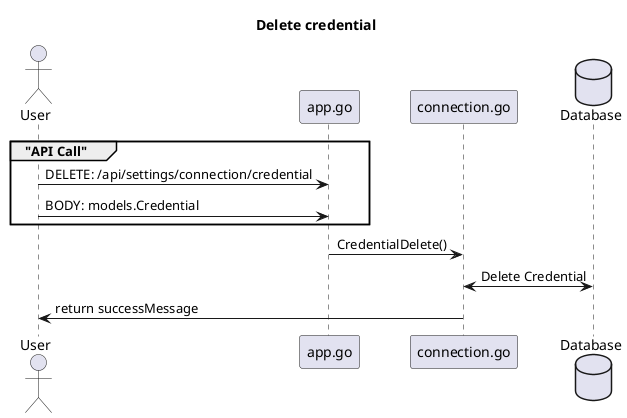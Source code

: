 @startuml

title "Delete credential"

actor User as user

participant "app.go" as app
participant "connection.go" as route
database Database as DB

group  "API Call"
user    -> app : DELETE: /api/settings/connection/credential
user    -> app : BODY: models.Credential
end
app     -> route: CredentialDelete()
route <-> DB: Delete Credential
user <- route:  return successMessage


@enduml
